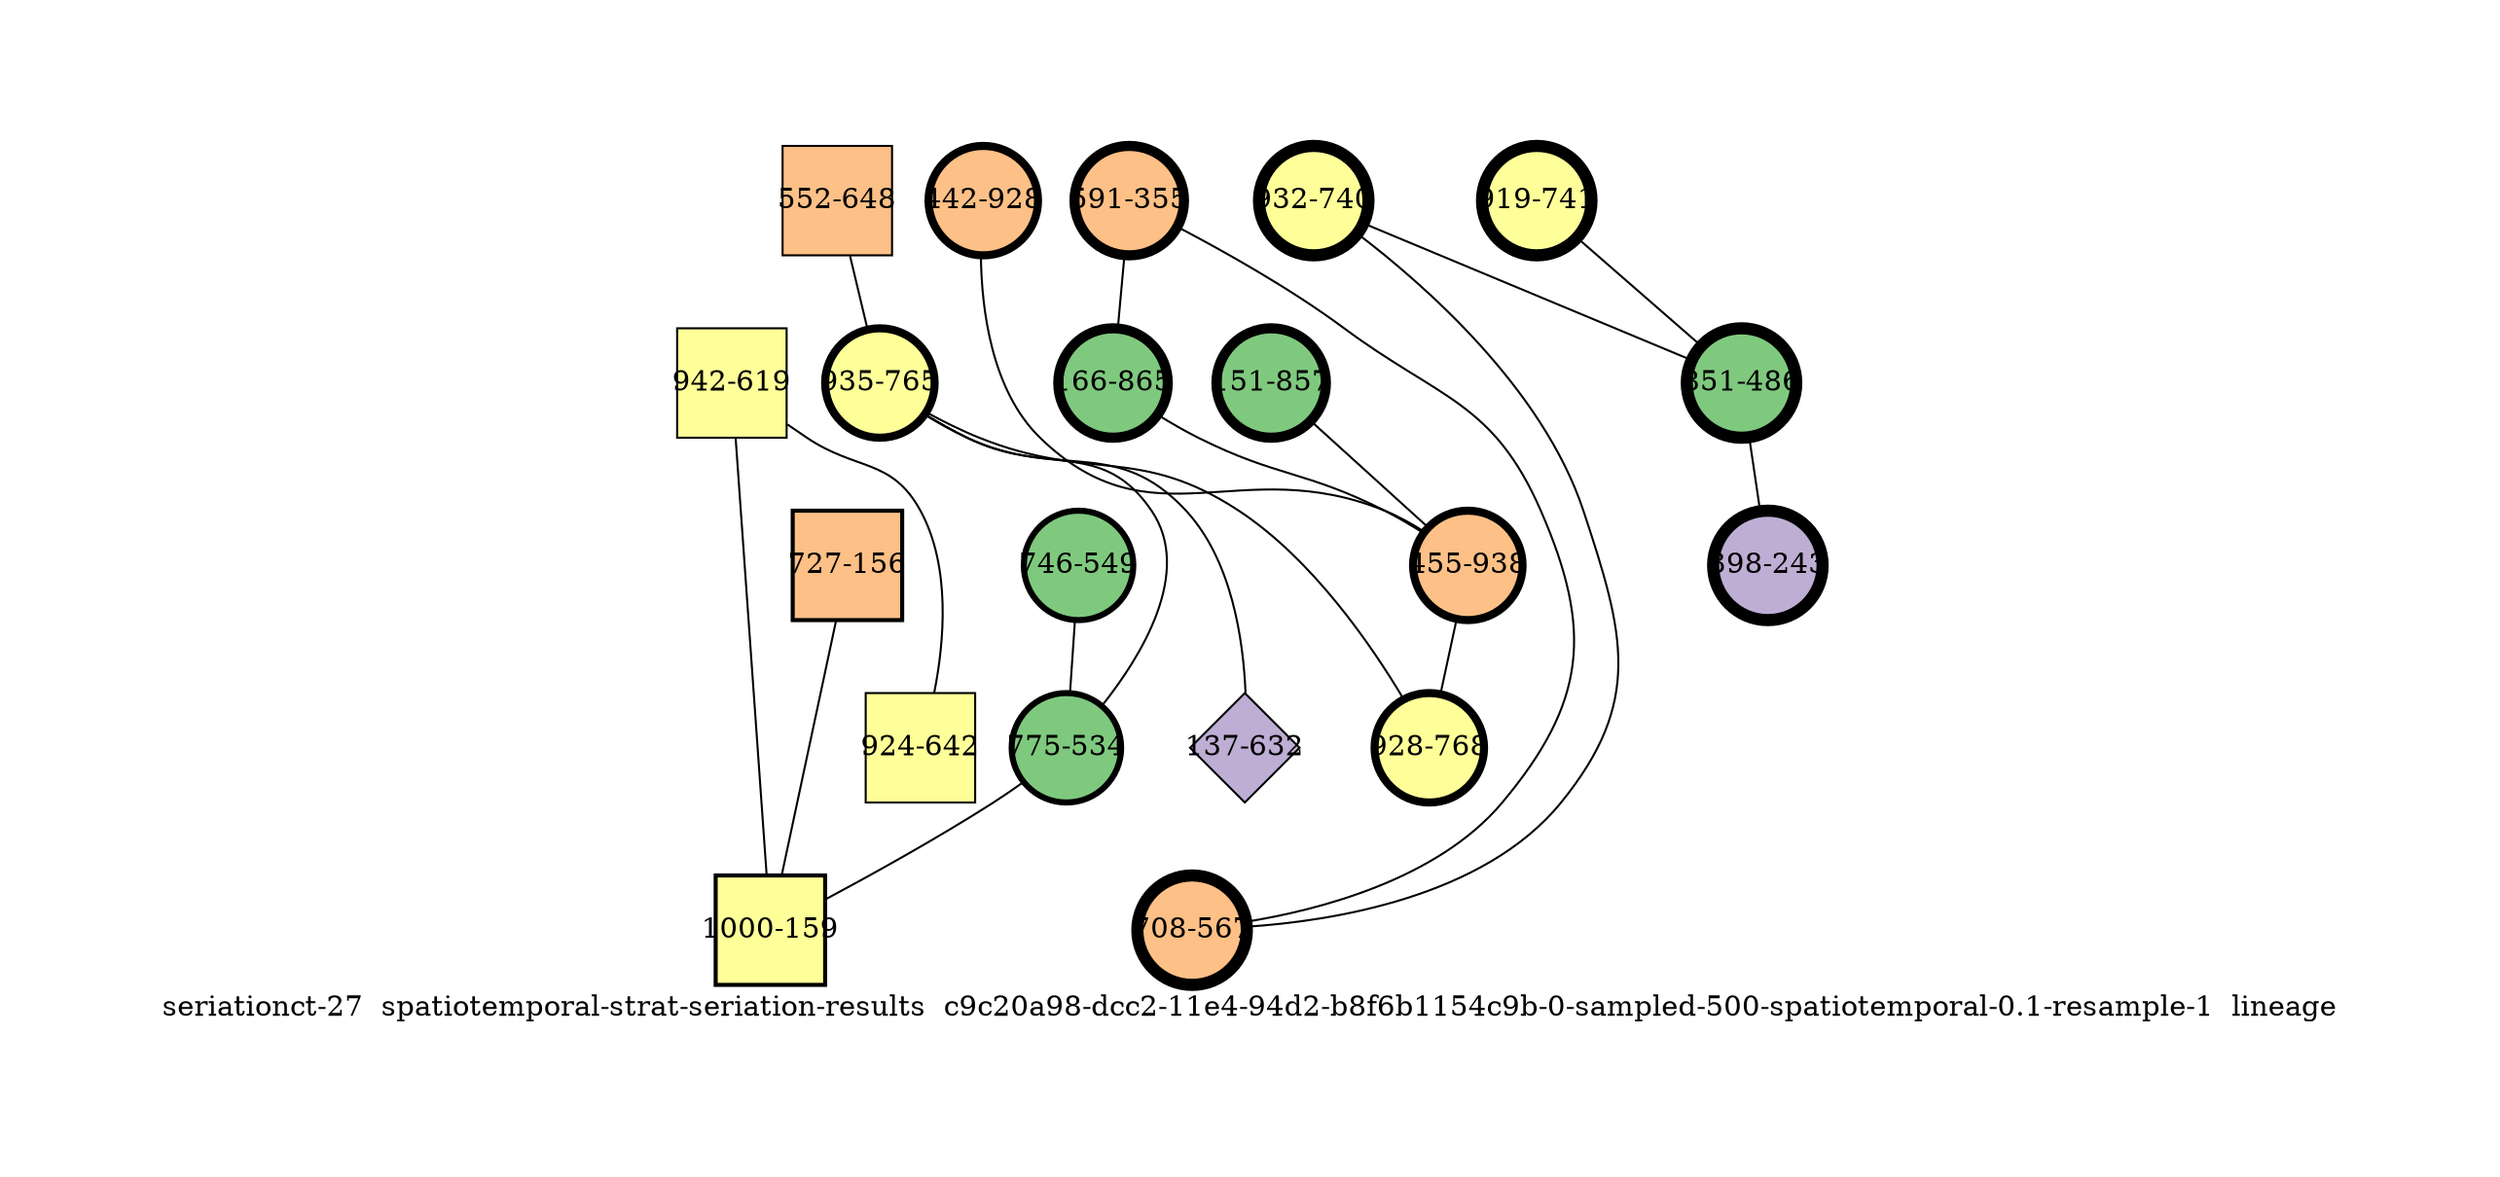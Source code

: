 strict graph "seriationct-27  spatiotemporal-strat-seriation-results  c9c20a98-dcc2-11e4-94d2-b8f6b1154c9b-0-sampled-500-spatiotemporal-0.1-resample-1  lineage" {
labelloc=b;
ratio=auto;
pad="1.0";
label="seriationct-27  spatiotemporal-strat-seriation-results  c9c20a98-dcc2-11e4-94d2-b8f6b1154c9b-0-sampled-500-spatiotemporal-0.1-resample-1  lineage";
node [width="0.75", style=filled, fixedsize=true, height="0.75", shape=circle, label=""];
0 [xCoordinate="648.0", appears_in_slice=1, yCoordinate="552.0", colorscheme=accent6, lineage_id=1, short_label="552-648", label="552-648", shape=square, cluster_id=2, fillcolor=3, size="500.0", id=0, penwidth="1.0"];
1 [xCoordinate="355.0", appears_in_slice=5, yCoordinate="591.0", colorscheme=accent6, lineage_id=0, short_label="591-355", label="591-355", shape=circle, cluster_id=2, fillcolor=3, size="500.0", id=7, penwidth="5.0"];
2 [xCoordinate="928.0", appears_in_slice=4, yCoordinate="442.0", colorscheme=accent6, lineage_id=0, short_label="442-928", label="442-928", shape=circle, cluster_id=2, fillcolor=3, size="500.0", id=18, penwidth="4.0"];
3 [xCoordinate="857.0", appears_in_slice=5, yCoordinate="151.0", colorscheme=accent6, lineage_id=0, short_label="151-857", label="151-857", shape=circle, cluster_id=0, fillcolor=1, size="500.0", id=19, penwidth="5.0"];
4 [xCoordinate="740.0", appears_in_slice=6, yCoordinate="932.0", colorscheme=accent6, lineage_id=0, short_label="932-740", label="932-740", shape=circle, cluster_id=3, fillcolor=4, size="500.0", id=5, penwidth="6.0"];
5 [xCoordinate="156.0", appears_in_slice=2, yCoordinate="727.0", colorscheme=accent6, lineage_id=1, short_label="727-156", label="727-156", shape=square, cluster_id=2, fillcolor=3, size="500.0", id=10, penwidth="2.0"];
6 [xCoordinate="549.0", appears_in_slice=3, yCoordinate="746.0", colorscheme=accent6, lineage_id=0, short_label="746-549", label="746-549", shape=circle, cluster_id=0, fillcolor=1, size="500.0", id=3, penwidth="3.0"];
7 [xCoordinate="865.0", appears_in_slice=5, yCoordinate="166.0", colorscheme=accent6, lineage_id=0, short_label="166-865", label="166-865", shape=circle, cluster_id=0, fillcolor=1, size="500.0", id=4, penwidth="5.0"];
8 [xCoordinate="765.0", appears_in_slice=4, yCoordinate="935.0", colorscheme=accent6, lineage_id=0, short_label="935-765", label="935-765", shape=circle, cluster_id=3, fillcolor=4, size="500.0", id=6, penwidth="4.0"];
9 [xCoordinate="938.0", appears_in_slice=4, yCoordinate="455.0", colorscheme=accent6, lineage_id=0, short_label="455-938", label="455-938", shape=circle, cluster_id=2, fillcolor=3, size="500.0", id=8, penwidth="4.0"];
10 [xCoordinate="567.0", appears_in_slice=6, yCoordinate="708.0", colorscheme=accent6, lineage_id=0, short_label="708-567", label="708-567", shape=circle, cluster_id=2, fillcolor=3, size="500.0", id=9, penwidth="6.0"];
11 [xCoordinate="741.0", appears_in_slice=6, yCoordinate="919.0", colorscheme=accent6, lineage_id=0, short_label="919-741", label="919-741", shape=circle, cluster_id=3, fillcolor=4, size="500.0", id=1, penwidth="6.0"];
12 [xCoordinate="534.0", appears_in_slice=3, yCoordinate="775.0", colorscheme=accent6, lineage_id=0, short_label="775-534", label="775-534", shape=circle, cluster_id=0, fillcolor=1, size="500.0", id=11, penwidth="3.0"];
13 [xCoordinate="486.0", appears_in_slice=6, yCoordinate="851.0", colorscheme=accent6, lineage_id=0, short_label="851-486", label="851-486", shape=circle, cluster_id=0, fillcolor=1, size="500.0", id=12, penwidth="6.0"];
14 [xCoordinate="619.0", appears_in_slice=1, yCoordinate="942.0", colorscheme=accent6, lineage_id=1, short_label="942-619", label="942-619", shape=square, cluster_id=3, fillcolor=4, size="500.0", id=13, penwidth="1.0"];
15 [xCoordinate="632.0", appears_in_slice=1, yCoordinate="137.0", colorscheme=accent6, lineage_id=2, short_label="137-632", label="137-632", shape=diamond, cluster_id=1, fillcolor=2, size="500.0", id=14, penwidth="1.0"];
16 [xCoordinate="159.0", appears_in_slice=2, yCoordinate="1000.0", colorscheme=accent6, lineage_id=1, short_label="1000-159", label="1000-159", shape=square, cluster_id=3, fillcolor=4, size="500.0", id=15, penwidth="2.0"];
17 [xCoordinate="243.0", appears_in_slice=6, yCoordinate="398.0", colorscheme=accent6, lineage_id=0, short_label="398-243", label="398-243", shape=circle, cluster_id=1, fillcolor=2, size="500.0", id=16, penwidth="6.0"];
18 [xCoordinate="768.0", appears_in_slice=4, yCoordinate="928.0", colorscheme=accent6, lineage_id=0, short_label="928-768", label="928-768", shape=circle, cluster_id=3, fillcolor=4, size="500.0", id=17, penwidth="4.0"];
19 [xCoordinate="642.0", appears_in_slice=1, yCoordinate="924.0", colorscheme=accent6, lineage_id=1, short_label="924-642", label="924-642", shape=square, cluster_id=3, fillcolor=4, size="500.0", id=2, penwidth="1.0"];
0 -- 8  [inverseweight="1.23516670972", weight="0.80960731222"];
1 -- 10  [inverseweight="3.74219630185", weight="0.267222753522"];
1 -- 7  [inverseweight="12.9358420951", weight="0.0773045923604"];
2 -- 9  [inverseweight="3.34524877198", weight="0.298931430265"];
3 -- 9  [inverseweight="2.00375454606", weight="0.49906312226"];
4 -- 10  [inverseweight="18.8444590361", weight="0.0530659966457"];
4 -- 13  [inverseweight="3.73321493423", weight="0.267865637961"];
5 -- 16  [inverseweight="1.67889247893", weight="0.595630758104"];
6 -- 12  [inverseweight="2.24851422299", weight="0.444738125193"];
7 -- 9  [inverseweight="2.25179539668", weight="0.444090080952"];
8 -- 18  [inverseweight="9.01816283385", weight="0.110887330205"];
8 -- 12  [inverseweight="1.69473026074", weight="0.590064403265"];
8 -- 15  [inverseweight="1.38186941929", weight="0.723657377493"];
9 -- 18  [inverseweight="4.51312066164", weight="0.221576172004"];
11 -- 13  [inverseweight="4.90431828976", weight="0.203901937215"];
12 -- 16  [inverseweight="1.51734062854", weight="0.659047797963"];
13 -- 17  [inverseweight="3.72388473319", weight="0.26853677588"];
14 -- 16  [inverseweight="2.04325163859", weight="0.489415978489"];
14 -- 19  [inverseweight="13.6589591177", weight="0.0732120208709"];
}
